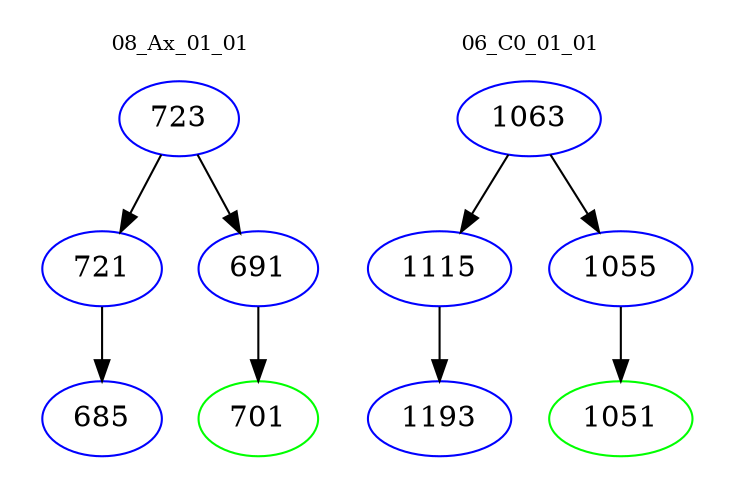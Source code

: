 digraph{
subgraph cluster_0 {
color = white
label = "08_Ax_01_01";
fontsize=10;
T0_723 [label="723", color="blue"]
T0_723 -> T0_721 [color="black"]
T0_721 [label="721", color="blue"]
T0_721 -> T0_685 [color="black"]
T0_685 [label="685", color="blue"]
T0_723 -> T0_691 [color="black"]
T0_691 [label="691", color="blue"]
T0_691 -> T0_701 [color="black"]
T0_701 [label="701", color="green"]
}
subgraph cluster_1 {
color = white
label = "06_C0_01_01";
fontsize=10;
T1_1063 [label="1063", color="blue"]
T1_1063 -> T1_1115 [color="black"]
T1_1115 [label="1115", color="blue"]
T1_1115 -> T1_1193 [color="black"]
T1_1193 [label="1193", color="blue"]
T1_1063 -> T1_1055 [color="black"]
T1_1055 [label="1055", color="blue"]
T1_1055 -> T1_1051 [color="black"]
T1_1051 [label="1051", color="green"]
}
}
